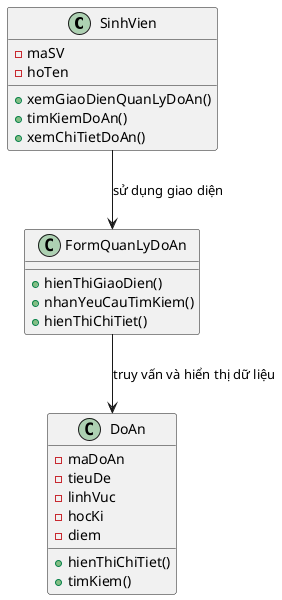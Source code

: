 @startuml
class SinhVien {
    - maSV
    - hoTen
    + xemGiaoDienQuanLyDoAn()
    + timKiemDoAn()
    + xemChiTietDoAn()
}

class DoAn {
    - maDoAn
    - tieuDe
    - linhVuc
    - hocKi
    - diem
    + hienThiChiTiet()
    + timKiem()
}

class FormQuanLyDoAn {
    + hienThiGiaoDien()
    + nhanYeuCauTimKiem()
    + hienThiChiTiet()
}

SinhVien --> FormQuanLyDoAn : sử dụng giao diện
FormQuanLyDoAn --> DoAn : truy vấn và hiển thị dữ liệu
@enduml
